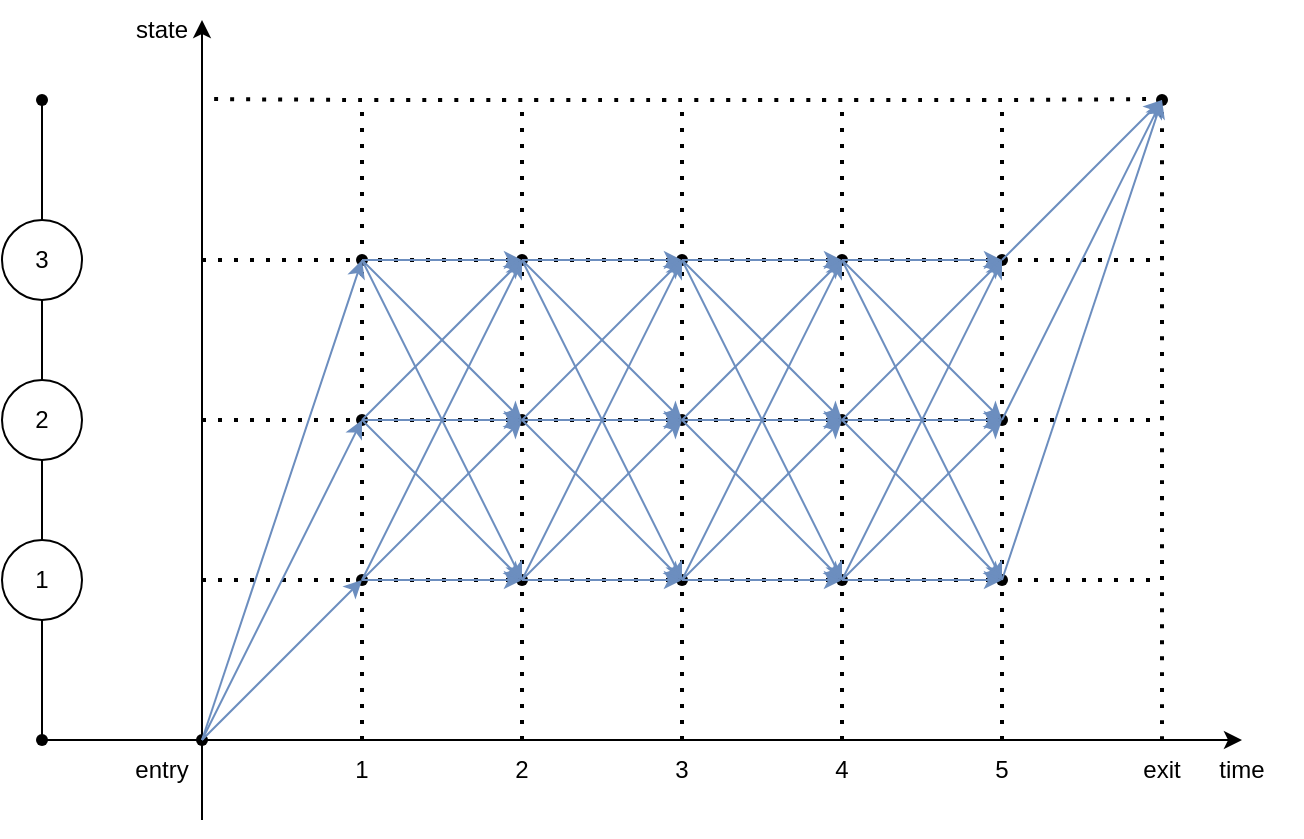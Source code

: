 <mxfile version="15.9.1" type="device"><diagram id="t1TpTmXqWUrMh3Ue1SXe" name="Page-1"><mxGraphModel dx="948" dy="503" grid="1" gridSize="10" guides="1" tooltips="1" connect="1" arrows="1" fold="1" page="1" pageScale="1" pageWidth="850" pageHeight="1100" math="0" shadow="0"><root><mxCell id="0"/><mxCell id="1" parent="0"/><mxCell id="KBa6YZFJBg2wqTdwmbk7-1" value="" style="endArrow=classic;html=1;rounded=0;startArrow=none;" edge="1" parent="1" source="KBa6YZFJBg2wqTdwmbk7-59"><mxGeometry width="50" height="50" relative="1" as="geometry"><mxPoint x="120" y="400" as="sourcePoint"/><mxPoint x="720" y="400" as="targetPoint"/></mxGeometry></mxCell><mxCell id="KBa6YZFJBg2wqTdwmbk7-2" value="" style="endArrow=classic;html=1;rounded=0;" edge="1" parent="1"><mxGeometry width="50" height="50" relative="1" as="geometry"><mxPoint x="200" y="440" as="sourcePoint"/><mxPoint x="200" y="40" as="targetPoint"/></mxGeometry></mxCell><mxCell id="KBa6YZFJBg2wqTdwmbk7-3" value="" style="endArrow=none;dashed=1;html=1;dashPattern=1 3;strokeWidth=2;rounded=0;startArrow=none;" edge="1" parent="1" source="KBa6YZFJBg2wqTdwmbk7-49"><mxGeometry width="50" height="50" relative="1" as="geometry"><mxPoint x="280" y="400" as="sourcePoint"/><mxPoint x="280" y="80" as="targetPoint"/></mxGeometry></mxCell><mxCell id="KBa6YZFJBg2wqTdwmbk7-4" value="" style="endArrow=none;dashed=1;html=1;dashPattern=1 3;strokeWidth=2;rounded=0;startArrow=none;" edge="1" parent="1"><mxGeometry width="50" height="50" relative="1" as="geometry"><mxPoint x="520" y="80" as="sourcePoint"/><mxPoint x="520" y="80" as="targetPoint"/></mxGeometry></mxCell><mxCell id="KBa6YZFJBg2wqTdwmbk7-5" value="" style="endArrow=none;dashed=1;html=1;dashPattern=1 3;strokeWidth=2;rounded=0;startArrow=none;" edge="1" parent="1" source="KBa6YZFJBg2wqTdwmbk7-92"><mxGeometry width="50" height="50" relative="1" as="geometry"><mxPoint x="680" y="400" as="sourcePoint"/><mxPoint x="680" y="80" as="targetPoint"/></mxGeometry></mxCell><mxCell id="KBa6YZFJBg2wqTdwmbk7-6" value="" style="endArrow=none;dashed=1;html=1;dashPattern=1 3;strokeWidth=2;rounded=0;startArrow=none;" edge="1" parent="1" source="KBa6YZFJBg2wqTdwmbk7-74"><mxGeometry width="50" height="50" relative="1" as="geometry"><mxPoint x="360" y="400" as="sourcePoint"/><mxPoint x="360" y="80" as="targetPoint"/></mxGeometry></mxCell><mxCell id="KBa6YZFJBg2wqTdwmbk7-7" value="" style="endArrow=none;dashed=1;html=1;dashPattern=1 3;strokeWidth=2;rounded=0;" edge="1" parent="1"><mxGeometry width="50" height="50" relative="1" as="geometry"><mxPoint x="440" y="400" as="sourcePoint"/><mxPoint x="440" y="80" as="targetPoint"/></mxGeometry></mxCell><mxCell id="KBa6YZFJBg2wqTdwmbk7-8" value="" style="endArrow=none;dashed=1;html=1;dashPattern=1 3;strokeWidth=2;rounded=0;" edge="1" parent="1"><mxGeometry width="50" height="50" relative="1" as="geometry"><mxPoint x="600" y="400" as="sourcePoint"/><mxPoint x="600" y="80" as="targetPoint"/></mxGeometry></mxCell><mxCell id="KBa6YZFJBg2wqTdwmbk7-9" value="" style="endArrow=none;dashed=1;html=1;dashPattern=1 3;strokeWidth=2;rounded=0;startArrow=none;" edge="1" parent="1" source="KBa6YZFJBg2wqTdwmbk7-56"><mxGeometry width="50" height="50" relative="1" as="geometry"><mxPoint x="200" y="320" as="sourcePoint"/><mxPoint x="680" y="320" as="targetPoint"/></mxGeometry></mxCell><mxCell id="KBa6YZFJBg2wqTdwmbk7-12" value="" style="endArrow=none;dashed=1;html=1;dashPattern=1 3;strokeWidth=2;rounded=0;startArrow=none;" edge="1" parent="1" source="KBa6YZFJBg2wqTdwmbk7-68"><mxGeometry width="50" height="50" relative="1" as="geometry"><mxPoint x="200" y="240" as="sourcePoint"/><mxPoint x="680" y="240" as="targetPoint"/></mxGeometry></mxCell><mxCell id="KBa6YZFJBg2wqTdwmbk7-13" value="" style="endArrow=none;dashed=1;html=1;dashPattern=1 3;strokeWidth=2;rounded=0;startArrow=none;" edge="1" parent="1" source="KBa6YZFJBg2wqTdwmbk7-78"><mxGeometry width="50" height="50" relative="1" as="geometry"><mxPoint x="200" y="160" as="sourcePoint"/><mxPoint x="680" y="160" as="targetPoint"/></mxGeometry></mxCell><mxCell id="KBa6YZFJBg2wqTdwmbk7-14" value="time" style="text;html=1;strokeColor=none;fillColor=none;align=center;verticalAlign=middle;whiteSpace=wrap;rounded=0;" vertex="1" parent="1"><mxGeometry x="690" y="400" width="60" height="30" as="geometry"/></mxCell><mxCell id="KBa6YZFJBg2wqTdwmbk7-15" value="state" style="text;html=1;strokeColor=none;fillColor=none;align=center;verticalAlign=middle;whiteSpace=wrap;rounded=0;" vertex="1" parent="1"><mxGeometry x="150" y="30" width="60" height="30" as="geometry"/></mxCell><mxCell id="KBa6YZFJBg2wqTdwmbk7-16" value="1" style="text;html=1;strokeColor=none;fillColor=none;align=center;verticalAlign=middle;whiteSpace=wrap;rounded=0;" vertex="1" parent="1"><mxGeometry x="250" y="400" width="60" height="30" as="geometry"/></mxCell><mxCell id="KBa6YZFJBg2wqTdwmbk7-17" value="2" style="text;html=1;strokeColor=none;fillColor=none;align=center;verticalAlign=middle;whiteSpace=wrap;rounded=0;" vertex="1" parent="1"><mxGeometry x="330" y="400" width="60" height="30" as="geometry"/></mxCell><mxCell id="KBa6YZFJBg2wqTdwmbk7-18" value="3" style="text;html=1;strokeColor=none;fillColor=none;align=center;verticalAlign=middle;whiteSpace=wrap;rounded=0;" vertex="1" parent="1"><mxGeometry x="410" y="400" width="60" height="30" as="geometry"/></mxCell><mxCell id="KBa6YZFJBg2wqTdwmbk7-19" value="4" style="text;html=1;strokeColor=none;fillColor=none;align=center;verticalAlign=middle;whiteSpace=wrap;rounded=0;" vertex="1" parent="1"><mxGeometry x="490" y="400" width="60" height="30" as="geometry"/></mxCell><mxCell id="KBa6YZFJBg2wqTdwmbk7-20" value="5" style="text;html=1;strokeColor=none;fillColor=none;align=center;verticalAlign=middle;whiteSpace=wrap;rounded=0;" vertex="1" parent="1"><mxGeometry x="570" y="400" width="60" height="30" as="geometry"/></mxCell><mxCell id="KBa6YZFJBg2wqTdwmbk7-21" value="exit" style="text;html=1;strokeColor=none;fillColor=none;align=center;verticalAlign=middle;whiteSpace=wrap;rounded=0;" vertex="1" parent="1"><mxGeometry x="650" y="400" width="60" height="30" as="geometry"/></mxCell><mxCell id="KBa6YZFJBg2wqTdwmbk7-22" value="entry" style="text;html=1;strokeColor=none;fillColor=none;align=center;verticalAlign=middle;whiteSpace=wrap;rounded=0;" vertex="1" parent="1"><mxGeometry x="150" y="400" width="60" height="30" as="geometry"/></mxCell><mxCell id="KBa6YZFJBg2wqTdwmbk7-23" value="1" style="ellipse;whiteSpace=wrap;html=1;aspect=fixed;" vertex="1" parent="1"><mxGeometry x="100" y="300" width="40" height="40" as="geometry"/></mxCell><mxCell id="KBa6YZFJBg2wqTdwmbk7-26" value="2" style="ellipse;whiteSpace=wrap;html=1;aspect=fixed;" vertex="1" parent="1"><mxGeometry x="100" y="220" width="40" height="40" as="geometry"/></mxCell><mxCell id="KBa6YZFJBg2wqTdwmbk7-27" value="3" style="ellipse;whiteSpace=wrap;html=1;aspect=fixed;" vertex="1" parent="1"><mxGeometry x="100" y="140" width="40" height="40" as="geometry"/></mxCell><mxCell id="KBa6YZFJBg2wqTdwmbk7-29" value="" style="endArrow=none;html=1;rounded=0;" edge="1" parent="1"><mxGeometry width="50" height="50" relative="1" as="geometry"><mxPoint x="160" y="400" as="sourcePoint"/><mxPoint x="120" y="400" as="targetPoint"/></mxGeometry></mxCell><mxCell id="KBa6YZFJBg2wqTdwmbk7-30" value="" style="shape=waypoint;sketch=0;fillStyle=solid;size=6;pointerEvents=1;points=[];fillColor=none;resizable=0;rotatable=0;perimeter=centerPerimeter;snapToPoint=1;" vertex="1" parent="1"><mxGeometry x="100" y="60" width="40" height="40" as="geometry"/></mxCell><mxCell id="KBa6YZFJBg2wqTdwmbk7-43" value="" style="shape=waypoint;sketch=0;fillStyle=solid;size=6;pointerEvents=1;points=[];fillColor=none;resizable=0;rotatable=0;perimeter=centerPerimeter;snapToPoint=1;" vertex="1" parent="1"><mxGeometry x="100" y="380" width="40" height="40" as="geometry"/></mxCell><mxCell id="KBa6YZFJBg2wqTdwmbk7-44" value="" style="endArrow=none;html=1;curved=1;entryX=0.525;entryY=0.6;entryDx=0;entryDy=0;entryPerimeter=0;exitX=0.5;exitY=0;exitDx=0;exitDy=0;" edge="1" parent="1" source="KBa6YZFJBg2wqTdwmbk7-27" target="KBa6YZFJBg2wqTdwmbk7-30"><mxGeometry width="50" height="50" relative="1" as="geometry"><mxPoint x="400" y="310" as="sourcePoint"/><mxPoint x="450" y="260" as="targetPoint"/></mxGeometry></mxCell><mxCell id="KBa6YZFJBg2wqTdwmbk7-45" value="" style="endArrow=none;html=1;curved=1;entryX=0.5;entryY=1;entryDx=0;entryDy=0;exitX=0.5;exitY=0;exitDx=0;exitDy=0;" edge="1" parent="1" source="KBa6YZFJBg2wqTdwmbk7-26" target="KBa6YZFJBg2wqTdwmbk7-27"><mxGeometry width="50" height="50" relative="1" as="geometry"><mxPoint x="400" y="310" as="sourcePoint"/><mxPoint x="450" y="260" as="targetPoint"/></mxGeometry></mxCell><mxCell id="KBa6YZFJBg2wqTdwmbk7-46" value="" style="endArrow=none;html=1;curved=1;entryX=0.5;entryY=1;entryDx=0;entryDy=0;exitX=0.5;exitY=0;exitDx=0;exitDy=0;" edge="1" parent="1" source="KBa6YZFJBg2wqTdwmbk7-23" target="KBa6YZFJBg2wqTdwmbk7-26"><mxGeometry width="50" height="50" relative="1" as="geometry"><mxPoint x="400" y="310" as="sourcePoint"/><mxPoint x="450" y="260" as="targetPoint"/></mxGeometry></mxCell><mxCell id="KBa6YZFJBg2wqTdwmbk7-47" value="" style="endArrow=none;html=1;curved=1;entryX=0.5;entryY=1;entryDx=0;entryDy=0;exitX=0.575;exitY=0.575;exitDx=0;exitDy=0;exitPerimeter=0;" edge="1" parent="1" source="KBa6YZFJBg2wqTdwmbk7-43" target="KBa6YZFJBg2wqTdwmbk7-23"><mxGeometry width="50" height="50" relative="1" as="geometry"><mxPoint x="400" y="310" as="sourcePoint"/><mxPoint x="450" y="260" as="targetPoint"/></mxGeometry></mxCell><mxCell id="KBa6YZFJBg2wqTdwmbk7-48" value="" style="endArrow=none;dashed=1;html=1;dashPattern=1 3;strokeWidth=2;curved=1;startArrow=none;" edge="1" parent="1"><mxGeometry width="50" height="50" relative="1" as="geometry"><mxPoint x="280" y="80" as="sourcePoint"/><mxPoint x="200" y="79.5" as="targetPoint"/></mxGeometry></mxCell><mxCell id="KBa6YZFJBg2wqTdwmbk7-49" value="" style="shape=waypoint;sketch=0;fillStyle=solid;size=6;pointerEvents=1;points=[];fillColor=none;resizable=0;rotatable=0;perimeter=centerPerimeter;snapToPoint=1;" vertex="1" parent="1"><mxGeometry x="260" y="300" width="40" height="40" as="geometry"/></mxCell><mxCell id="KBa6YZFJBg2wqTdwmbk7-50" value="" style="endArrow=none;dashed=1;html=1;dashPattern=1 3;strokeWidth=2;rounded=0;" edge="1" parent="1" target="KBa6YZFJBg2wqTdwmbk7-49"><mxGeometry width="50" height="50" relative="1" as="geometry"><mxPoint x="280" y="400.0" as="sourcePoint"/><mxPoint x="280" y="80" as="targetPoint"/></mxGeometry></mxCell><mxCell id="KBa6YZFJBg2wqTdwmbk7-51" value="" style="shape=waypoint;sketch=0;fillStyle=solid;size=6;pointerEvents=1;points=[];fillColor=none;resizable=0;rotatable=0;perimeter=centerPerimeter;snapToPoint=1;" vertex="1" parent="1"><mxGeometry x="340" y="300" width="40" height="40" as="geometry"/></mxCell><mxCell id="KBa6YZFJBg2wqTdwmbk7-52" value="" style="endArrow=none;dashed=1;html=1;dashPattern=1 3;strokeWidth=2;rounded=0;" edge="1" parent="1" target="KBa6YZFJBg2wqTdwmbk7-51"><mxGeometry width="50" height="50" relative="1" as="geometry"><mxPoint x="200.0" y="320" as="sourcePoint"/><mxPoint x="680" y="320" as="targetPoint"/></mxGeometry></mxCell><mxCell id="KBa6YZFJBg2wqTdwmbk7-53" value="" style="shape=waypoint;sketch=0;fillStyle=solid;size=6;pointerEvents=1;points=[];fillColor=none;resizable=0;rotatable=0;perimeter=centerPerimeter;snapToPoint=1;" vertex="1" parent="1"><mxGeometry x="420" y="300" width="40" height="40" as="geometry"/></mxCell><mxCell id="KBa6YZFJBg2wqTdwmbk7-54" value="" style="shape=waypoint;sketch=0;fillStyle=solid;size=6;pointerEvents=1;points=[];fillColor=none;resizable=0;rotatable=0;perimeter=centerPerimeter;snapToPoint=1;" vertex="1" parent="1"><mxGeometry x="500" y="300" width="40" height="40" as="geometry"/></mxCell><mxCell id="KBa6YZFJBg2wqTdwmbk7-55" value="" style="endArrow=none;dashed=1;html=1;dashPattern=1 3;strokeWidth=2;rounded=0;startArrow=none;" edge="1" parent="1" source="KBa6YZFJBg2wqTdwmbk7-51" target="KBa6YZFJBg2wqTdwmbk7-54"><mxGeometry width="50" height="50" relative="1" as="geometry"><mxPoint x="360.0" y="320" as="sourcePoint"/><mxPoint x="680" y="320" as="targetPoint"/></mxGeometry></mxCell><mxCell id="KBa6YZFJBg2wqTdwmbk7-56" value="" style="shape=waypoint;sketch=0;fillStyle=solid;size=6;pointerEvents=1;points=[];fillColor=none;resizable=0;rotatable=0;perimeter=centerPerimeter;snapToPoint=1;" vertex="1" parent="1"><mxGeometry x="580" y="300" width="40" height="40" as="geometry"/></mxCell><mxCell id="KBa6YZFJBg2wqTdwmbk7-57" value="" style="endArrow=none;dashed=1;html=1;dashPattern=1 3;strokeWidth=2;rounded=0;startArrow=none;" edge="1" parent="1" source="KBa6YZFJBg2wqTdwmbk7-54" target="KBa6YZFJBg2wqTdwmbk7-56"><mxGeometry width="50" height="50" relative="1" as="geometry"><mxPoint x="520" y="320" as="sourcePoint"/><mxPoint x="680" y="320" as="targetPoint"/></mxGeometry></mxCell><mxCell id="KBa6YZFJBg2wqTdwmbk7-59" value="" style="shape=waypoint;sketch=0;fillStyle=solid;size=6;pointerEvents=1;points=[];fillColor=none;resizable=0;rotatable=0;perimeter=centerPerimeter;snapToPoint=1;" vertex="1" parent="1"><mxGeometry x="180" y="380" width="40" height="40" as="geometry"/></mxCell><mxCell id="KBa6YZFJBg2wqTdwmbk7-60" value="" style="endArrow=none;html=1;rounded=0;startArrow=none;" edge="1" parent="1" target="KBa6YZFJBg2wqTdwmbk7-59"><mxGeometry width="50" height="50" relative="1" as="geometry"><mxPoint x="120" y="400" as="sourcePoint"/><mxPoint x="720" y="400" as="targetPoint"/></mxGeometry></mxCell><mxCell id="KBa6YZFJBg2wqTdwmbk7-61" value="" style="shape=waypoint;sketch=0;fillStyle=solid;size=6;pointerEvents=1;points=[];fillColor=none;resizable=0;rotatable=0;perimeter=centerPerimeter;snapToPoint=1;" vertex="1" parent="1"><mxGeometry x="260" y="220" width="40" height="40" as="geometry"/></mxCell><mxCell id="KBa6YZFJBg2wqTdwmbk7-62" value="" style="shape=waypoint;sketch=0;fillStyle=solid;size=6;pointerEvents=1;points=[];fillColor=none;resizable=0;rotatable=0;perimeter=centerPerimeter;snapToPoint=1;" vertex="1" parent="1"><mxGeometry x="340" y="220" width="40" height="40" as="geometry"/></mxCell><mxCell id="KBa6YZFJBg2wqTdwmbk7-63" value="" style="endArrow=none;dashed=1;html=1;dashPattern=1 3;strokeWidth=2;rounded=0;" edge="1" parent="1" target="KBa6YZFJBg2wqTdwmbk7-62"><mxGeometry width="50" height="50" relative="1" as="geometry"><mxPoint x="200.0" y="240" as="sourcePoint"/><mxPoint x="680" y="240" as="targetPoint"/></mxGeometry></mxCell><mxCell id="KBa6YZFJBg2wqTdwmbk7-64" value="" style="shape=waypoint;sketch=0;fillStyle=solid;size=6;pointerEvents=1;points=[];fillColor=none;resizable=0;rotatable=0;perimeter=centerPerimeter;snapToPoint=1;" vertex="1" parent="1"><mxGeometry x="420" y="220" width="40" height="40" as="geometry"/></mxCell><mxCell id="KBa6YZFJBg2wqTdwmbk7-65" value="" style="endArrow=none;dashed=1;html=1;dashPattern=1 3;strokeWidth=2;rounded=0;startArrow=none;" edge="1" parent="1" source="KBa6YZFJBg2wqTdwmbk7-62" target="KBa6YZFJBg2wqTdwmbk7-64"><mxGeometry width="50" height="50" relative="1" as="geometry"><mxPoint x="360.0" y="240" as="sourcePoint"/><mxPoint x="680" y="240" as="targetPoint"/></mxGeometry></mxCell><mxCell id="KBa6YZFJBg2wqTdwmbk7-66" value="" style="shape=waypoint;sketch=0;fillStyle=solid;size=6;pointerEvents=1;points=[];fillColor=none;resizable=0;rotatable=0;perimeter=centerPerimeter;snapToPoint=1;" vertex="1" parent="1"><mxGeometry x="500" y="220" width="40" height="40" as="geometry"/></mxCell><mxCell id="KBa6YZFJBg2wqTdwmbk7-67" value="" style="endArrow=none;dashed=1;html=1;dashPattern=1 3;strokeWidth=2;rounded=0;startArrow=none;" edge="1" parent="1" source="KBa6YZFJBg2wqTdwmbk7-64" target="KBa6YZFJBg2wqTdwmbk7-66"><mxGeometry width="50" height="50" relative="1" as="geometry"><mxPoint x="440" y="240" as="sourcePoint"/><mxPoint x="680" y="240" as="targetPoint"/></mxGeometry></mxCell><mxCell id="KBa6YZFJBg2wqTdwmbk7-68" value="" style="shape=waypoint;sketch=0;fillStyle=solid;size=6;pointerEvents=1;points=[];fillColor=none;resizable=0;rotatable=0;perimeter=centerPerimeter;snapToPoint=1;" vertex="1" parent="1"><mxGeometry x="580" y="220" width="40" height="40" as="geometry"/></mxCell><mxCell id="KBa6YZFJBg2wqTdwmbk7-69" value="" style="endArrow=none;dashed=1;html=1;dashPattern=1 3;strokeWidth=2;rounded=0;startArrow=none;" edge="1" parent="1" source="KBa6YZFJBg2wqTdwmbk7-66" target="KBa6YZFJBg2wqTdwmbk7-68"><mxGeometry width="50" height="50" relative="1" as="geometry"><mxPoint x="520" y="240" as="sourcePoint"/><mxPoint x="680" y="240" as="targetPoint"/></mxGeometry></mxCell><mxCell id="KBa6YZFJBg2wqTdwmbk7-72" value="" style="shape=waypoint;sketch=0;fillStyle=solid;size=6;pointerEvents=1;points=[];fillColor=none;resizable=0;rotatable=0;perimeter=centerPerimeter;snapToPoint=1;" vertex="1" parent="1"><mxGeometry x="260" y="140" width="40" height="40" as="geometry"/></mxCell><mxCell id="KBa6YZFJBg2wqTdwmbk7-73" value="" style="endArrow=none;dashed=1;html=1;dashPattern=1 3;strokeWidth=2;rounded=0;" edge="1" parent="1" target="KBa6YZFJBg2wqTdwmbk7-72"><mxGeometry width="50" height="50" relative="1" as="geometry"><mxPoint x="200.0" y="160.0" as="sourcePoint"/><mxPoint x="680" y="160.0" as="targetPoint"/></mxGeometry></mxCell><mxCell id="KBa6YZFJBg2wqTdwmbk7-74" value="" style="shape=waypoint;sketch=0;fillStyle=solid;size=6;pointerEvents=1;points=[];fillColor=none;resizable=0;rotatable=0;perimeter=centerPerimeter;snapToPoint=1;" vertex="1" parent="1"><mxGeometry x="340" y="140" width="40" height="40" as="geometry"/></mxCell><mxCell id="KBa6YZFJBg2wqTdwmbk7-75" value="" style="endArrow=none;dashed=1;html=1;dashPattern=1 3;strokeWidth=2;rounded=0;" edge="1" parent="1" target="KBa6YZFJBg2wqTdwmbk7-74"><mxGeometry width="50" height="50" relative="1" as="geometry"><mxPoint x="360.0" y="400" as="sourcePoint"/><mxPoint x="360.0" y="80" as="targetPoint"/></mxGeometry></mxCell><mxCell id="KBa6YZFJBg2wqTdwmbk7-76" value="" style="shape=waypoint;sketch=0;fillStyle=solid;size=6;pointerEvents=1;points=[];fillColor=none;resizable=0;rotatable=0;perimeter=centerPerimeter;snapToPoint=1;" vertex="1" parent="1"><mxGeometry x="420" y="140" width="40" height="40" as="geometry"/></mxCell><mxCell id="KBa6YZFJBg2wqTdwmbk7-77" value="" style="endArrow=none;dashed=1;html=1;dashPattern=1 3;strokeWidth=2;rounded=0;startArrow=none;" edge="1" parent="1" source="KBa6YZFJBg2wqTdwmbk7-72" target="KBa6YZFJBg2wqTdwmbk7-76"><mxGeometry width="50" height="50" relative="1" as="geometry"><mxPoint x="280.0" y="160.0" as="sourcePoint"/><mxPoint x="680" y="160.0" as="targetPoint"/></mxGeometry></mxCell><mxCell id="KBa6YZFJBg2wqTdwmbk7-78" value="" style="shape=waypoint;sketch=0;fillStyle=solid;size=6;pointerEvents=1;points=[];fillColor=none;resizable=0;rotatable=0;perimeter=centerPerimeter;snapToPoint=1;" vertex="1" parent="1"><mxGeometry x="500" y="140" width="40" height="40" as="geometry"/></mxCell><mxCell id="KBa6YZFJBg2wqTdwmbk7-79" value="" style="endArrow=none;dashed=1;html=1;dashPattern=1 3;strokeWidth=2;rounded=0;startArrow=none;" edge="1" parent="1" source="KBa6YZFJBg2wqTdwmbk7-76" target="KBa6YZFJBg2wqTdwmbk7-78"><mxGeometry width="50" height="50" relative="1" as="geometry"><mxPoint x="440" y="160.0" as="sourcePoint"/><mxPoint x="680" y="160.0" as="targetPoint"/></mxGeometry></mxCell><mxCell id="KBa6YZFJBg2wqTdwmbk7-80" value="" style="shape=waypoint;sketch=0;fillStyle=solid;size=6;pointerEvents=1;points=[];fillColor=none;resizable=0;rotatable=0;perimeter=centerPerimeter;snapToPoint=1;" vertex="1" parent="1"><mxGeometry x="580" y="140" width="40" height="40" as="geometry"/></mxCell><mxCell id="KBa6YZFJBg2wqTdwmbk7-84" value="" style="endArrow=none;dashed=1;html=1;dashPattern=1 3;strokeWidth=2;curved=1;startArrow=none;" edge="1" parent="1"><mxGeometry width="50" height="50" relative="1" as="geometry"><mxPoint x="440" y="80" as="sourcePoint"/><mxPoint x="280" y="80" as="targetPoint"/></mxGeometry></mxCell><mxCell id="KBa6YZFJBg2wqTdwmbk7-87" value="" style="endArrow=none;dashed=1;html=1;dashPattern=1 3;strokeWidth=2;curved=1;startArrow=none;" edge="1" parent="1"><mxGeometry width="50" height="50" relative="1" as="geometry"><mxPoint x="600" y="80" as="sourcePoint"/><mxPoint x="440" y="80" as="targetPoint"/></mxGeometry></mxCell><mxCell id="KBa6YZFJBg2wqTdwmbk7-89" value="" style="endArrow=none;dashed=1;html=1;dashPattern=1 3;strokeWidth=2;rounded=0;" edge="1" parent="1"><mxGeometry width="50" height="50" relative="1" as="geometry"><mxPoint x="520" y="400" as="sourcePoint"/><mxPoint x="520" y="80" as="targetPoint"/></mxGeometry></mxCell><mxCell id="KBa6YZFJBg2wqTdwmbk7-91" value="" style="endArrow=none;dashed=1;html=1;dashPattern=1 3;strokeWidth=2;curved=1;" edge="1" parent="1"><mxGeometry width="50" height="50" relative="1" as="geometry"><mxPoint x="680" y="79.5" as="sourcePoint"/><mxPoint x="600" y="80" as="targetPoint"/></mxGeometry></mxCell><mxCell id="KBa6YZFJBg2wqTdwmbk7-92" value="" style="shape=waypoint;sketch=0;fillStyle=solid;size=6;pointerEvents=1;points=[];fillColor=none;resizable=0;rotatable=0;perimeter=centerPerimeter;snapToPoint=1;" vertex="1" parent="1"><mxGeometry x="660" y="60" width="40" height="40" as="geometry"/></mxCell><mxCell id="KBa6YZFJBg2wqTdwmbk7-94" value="" style="endArrow=classic;html=1;curved=1;exitX=0.446;exitY=0.625;exitDx=0;exitDy=0;exitPerimeter=0;entryX=0.375;entryY=0.47;entryDx=0;entryDy=0;entryPerimeter=0;fillColor=#dae8fc;strokeColor=#6c8ebf;" edge="1" parent="1" source="KBa6YZFJBg2wqTdwmbk7-59" target="KBa6YZFJBg2wqTdwmbk7-49"><mxGeometry width="50" height="50" relative="1" as="geometry"><mxPoint x="370" y="240" as="sourcePoint"/><mxPoint x="420" y="190" as="targetPoint"/></mxGeometry></mxCell><mxCell id="KBa6YZFJBg2wqTdwmbk7-95" value="" style="endArrow=classic;html=1;curved=1;exitX=0.46;exitY=0.598;exitDx=0;exitDy=0;exitPerimeter=0;entryX=0.555;entryY=0.598;entryDx=0;entryDy=0;entryPerimeter=0;fillColor=#dae8fc;strokeColor=#6c8ebf;" edge="1" parent="1" source="KBa6YZFJBg2wqTdwmbk7-59" target="KBa6YZFJBg2wqTdwmbk7-61"><mxGeometry width="50" height="50" relative="1" as="geometry"><mxPoint x="500" y="290" as="sourcePoint"/><mxPoint x="550" y="240" as="targetPoint"/></mxGeometry></mxCell><mxCell id="KBa6YZFJBg2wqTdwmbk7-96" value="" style="endArrow=classic;html=1;curved=1;entryX=0.531;entryY=0.431;entryDx=0;entryDy=0;entryPerimeter=0;fillColor=#dae8fc;strokeColor=#6c8ebf;" edge="1" parent="1" target="KBa6YZFJBg2wqTdwmbk7-72"><mxGeometry width="50" height="50" relative="1" as="geometry"><mxPoint x="200" y="400" as="sourcePoint"/><mxPoint x="550" y="240" as="targetPoint"/></mxGeometry></mxCell><mxCell id="KBa6YZFJBg2wqTdwmbk7-97" value="" style="endArrow=classic;html=1;strokeColor=#6c8ebf;fillColor=#dae8fc;curved=1;exitX=0.531;exitY=0.574;exitDx=0;exitDy=0;exitPerimeter=0;entryX=0.531;entryY=0.383;entryDx=0;entryDy=0;entryPerimeter=0;" edge="1" parent="1" source="KBa6YZFJBg2wqTdwmbk7-80" target="KBa6YZFJBg2wqTdwmbk7-92"><mxGeometry width="50" height="50" relative="1" as="geometry"><mxPoint x="500" y="290" as="sourcePoint"/><mxPoint x="550" y="240" as="targetPoint"/></mxGeometry></mxCell><mxCell id="KBa6YZFJBg2wqTdwmbk7-98" value="" style="endArrow=classic;html=1;strokeColor=#6c8ebf;fillColor=#dae8fc;curved=1;entryX=0.483;entryY=0.442;entryDx=0;entryDy=0;entryPerimeter=0;exitX=0.517;exitY=0.642;exitDx=0;exitDy=0;exitPerimeter=0;" edge="1" parent="1" source="KBa6YZFJBg2wqTdwmbk7-68" target="KBa6YZFJBg2wqTdwmbk7-92"><mxGeometry width="50" height="50" relative="1" as="geometry"><mxPoint x="450" y="260" as="sourcePoint"/><mxPoint x="500" y="210" as="targetPoint"/></mxGeometry></mxCell><mxCell id="KBa6YZFJBg2wqTdwmbk7-99" value="" style="endArrow=none;dashed=1;html=1;dashPattern=1 3;strokeWidth=2;fillColor=#dae8fc;curved=1;exitX=0.5;exitY=0;exitDx=0;exitDy=0;" edge="1" parent="1" source="KBa6YZFJBg2wqTdwmbk7-21" target="KBa6YZFJBg2wqTdwmbk7-92"><mxGeometry width="50" height="50" relative="1" as="geometry"><mxPoint x="450" y="260" as="sourcePoint"/><mxPoint x="500" y="210" as="targetPoint"/></mxGeometry></mxCell><mxCell id="KBa6YZFJBg2wqTdwmbk7-100" value="" style="endArrow=classic;html=1;strokeColor=#6c8ebf;fillColor=#dae8fc;curved=1;entryX=0.017;entryY=0.692;entryDx=0;entryDy=0;entryPerimeter=0;exitX=0.567;exitY=0.475;exitDx=0;exitDy=0;exitPerimeter=0;" edge="1" parent="1" source="KBa6YZFJBg2wqTdwmbk7-56" target="KBa6YZFJBg2wqTdwmbk7-92"><mxGeometry width="50" height="50" relative="1" as="geometry"><mxPoint x="450" y="260" as="sourcePoint"/><mxPoint x="500" y="210" as="targetPoint"/></mxGeometry></mxCell><mxCell id="KBa6YZFJBg2wqTdwmbk7-101" value="" style="endArrow=classic;html=1;strokeColor=#6c8ebf;fillColor=#dae8fc;curved=1;" edge="1" parent="1" source="KBa6YZFJBg2wqTdwmbk7-49" target="KBa6YZFJBg2wqTdwmbk7-51"><mxGeometry width="50" height="50" relative="1" as="geometry"><mxPoint x="450" y="260" as="sourcePoint"/><mxPoint x="500" y="210" as="targetPoint"/></mxGeometry></mxCell><mxCell id="KBa6YZFJBg2wqTdwmbk7-102" value="" style="endArrow=classic;html=1;strokeColor=#6c8ebf;fillColor=#dae8fc;curved=1;exitX=0.55;exitY=0.442;exitDx=0;exitDy=0;exitPerimeter=0;" edge="1" parent="1" source="KBa6YZFJBg2wqTdwmbk7-49" target="KBa6YZFJBg2wqTdwmbk7-62"><mxGeometry width="50" height="50" relative="1" as="geometry"><mxPoint x="450" y="260" as="sourcePoint"/><mxPoint x="500" y="210" as="targetPoint"/></mxGeometry></mxCell><mxCell id="KBa6YZFJBg2wqTdwmbk7-103" value="" style="endArrow=classic;html=1;strokeColor=#6c8ebf;fillColor=#dae8fc;curved=1;" edge="1" parent="1" source="KBa6YZFJBg2wqTdwmbk7-49" target="KBa6YZFJBg2wqTdwmbk7-74"><mxGeometry width="50" height="50" relative="1" as="geometry"><mxPoint x="450" y="260" as="sourcePoint"/><mxPoint x="500" y="210" as="targetPoint"/></mxGeometry></mxCell><mxCell id="KBa6YZFJBg2wqTdwmbk7-104" value="" style="endArrow=classic;html=1;strokeColor=#6c8ebf;fillColor=#dae8fc;curved=1;" edge="1" parent="1" source="KBa6YZFJBg2wqTdwmbk7-61" target="KBa6YZFJBg2wqTdwmbk7-62"><mxGeometry width="50" height="50" relative="1" as="geometry"><mxPoint x="450" y="260" as="sourcePoint"/><mxPoint x="500" y="210" as="targetPoint"/></mxGeometry></mxCell><mxCell id="KBa6YZFJBg2wqTdwmbk7-105" value="" style="endArrow=classic;html=1;strokeColor=#6c8ebf;fillColor=#dae8fc;curved=1;" edge="1" parent="1" source="KBa6YZFJBg2wqTdwmbk7-61" target="KBa6YZFJBg2wqTdwmbk7-74"><mxGeometry width="50" height="50" relative="1" as="geometry"><mxPoint x="450" y="260" as="sourcePoint"/><mxPoint x="500" y="210" as="targetPoint"/></mxGeometry></mxCell><mxCell id="KBa6YZFJBg2wqTdwmbk7-106" value="" style="endArrow=classic;html=1;strokeColor=#6c8ebf;fillColor=#dae8fc;curved=1;exitX=1;exitY=0.758;exitDx=0;exitDy=0;exitPerimeter=0;" edge="1" parent="1" source="KBa6YZFJBg2wqTdwmbk7-61" target="KBa6YZFJBg2wqTdwmbk7-51"><mxGeometry width="50" height="50" relative="1" as="geometry"><mxPoint x="450" y="260" as="sourcePoint"/><mxPoint x="500" y="210" as="targetPoint"/></mxGeometry></mxCell><mxCell id="KBa6YZFJBg2wqTdwmbk7-107" value="" style="endArrow=classic;html=1;strokeColor=#6c8ebf;fillColor=#dae8fc;curved=1;" edge="1" parent="1" source="KBa6YZFJBg2wqTdwmbk7-72" target="KBa6YZFJBg2wqTdwmbk7-74"><mxGeometry width="50" height="50" relative="1" as="geometry"><mxPoint x="450" y="260" as="sourcePoint"/><mxPoint x="500" y="210" as="targetPoint"/></mxGeometry></mxCell><mxCell id="KBa6YZFJBg2wqTdwmbk7-108" value="" style="endArrow=classic;html=1;strokeColor=#6c8ebf;fillColor=#dae8fc;curved=1;" edge="1" parent="1" source="KBa6YZFJBg2wqTdwmbk7-72" target="KBa6YZFJBg2wqTdwmbk7-62"><mxGeometry width="50" height="50" relative="1" as="geometry"><mxPoint x="450" y="260" as="sourcePoint"/><mxPoint x="500" y="210" as="targetPoint"/></mxGeometry></mxCell><mxCell id="KBa6YZFJBg2wqTdwmbk7-109" value="" style="endArrow=classic;html=1;strokeColor=#6c8ebf;fillColor=#dae8fc;curved=1;" edge="1" parent="1" source="KBa6YZFJBg2wqTdwmbk7-72" target="KBa6YZFJBg2wqTdwmbk7-51"><mxGeometry width="50" height="50" relative="1" as="geometry"><mxPoint x="450" y="260" as="sourcePoint"/><mxPoint x="500" y="210" as="targetPoint"/></mxGeometry></mxCell><mxCell id="KBa6YZFJBg2wqTdwmbk7-110" value="" style="endArrow=classic;html=1;strokeColor=#6c8ebf;fillColor=#dae8fc;curved=1;" edge="1" parent="1" source="KBa6YZFJBg2wqTdwmbk7-74" target="KBa6YZFJBg2wqTdwmbk7-76"><mxGeometry width="50" height="50" relative="1" as="geometry"><mxPoint x="450" y="260" as="sourcePoint"/><mxPoint x="500" y="210" as="targetPoint"/></mxGeometry></mxCell><mxCell id="KBa6YZFJBg2wqTdwmbk7-111" value="" style="endArrow=classic;html=1;strokeColor=#6c8ebf;fillColor=#dae8fc;curved=1;" edge="1" parent="1" source="KBa6YZFJBg2wqTdwmbk7-74" target="KBa6YZFJBg2wqTdwmbk7-64"><mxGeometry width="50" height="50" relative="1" as="geometry"><mxPoint x="450" y="260" as="sourcePoint"/><mxPoint x="500" y="210" as="targetPoint"/></mxGeometry></mxCell><mxCell id="KBa6YZFJBg2wqTdwmbk7-112" value="" style="endArrow=classic;html=1;strokeColor=#6c8ebf;fillColor=#dae8fc;curved=1;exitX=0.767;exitY=0.992;exitDx=0;exitDy=0;exitPerimeter=0;" edge="1" parent="1" source="KBa6YZFJBg2wqTdwmbk7-74" target="KBa6YZFJBg2wqTdwmbk7-53"><mxGeometry width="50" height="50" relative="1" as="geometry"><mxPoint x="450" y="260" as="sourcePoint"/><mxPoint x="500" y="210" as="targetPoint"/></mxGeometry></mxCell><mxCell id="KBa6YZFJBg2wqTdwmbk7-113" value="" style="endArrow=classic;html=1;strokeColor=#6c8ebf;fillColor=#dae8fc;curved=1;" edge="1" parent="1" source="KBa6YZFJBg2wqTdwmbk7-62" target="KBa6YZFJBg2wqTdwmbk7-64"><mxGeometry width="50" height="50" relative="1" as="geometry"><mxPoint x="450" y="260" as="sourcePoint"/><mxPoint x="500" y="210" as="targetPoint"/></mxGeometry></mxCell><mxCell id="KBa6YZFJBg2wqTdwmbk7-114" value="" style="endArrow=classic;html=1;strokeColor=#6c8ebf;fillColor=#dae8fc;curved=1;" edge="1" parent="1" source="KBa6YZFJBg2wqTdwmbk7-62" target="KBa6YZFJBg2wqTdwmbk7-76"><mxGeometry width="50" height="50" relative="1" as="geometry"><mxPoint x="450" y="260" as="sourcePoint"/><mxPoint x="500" y="210" as="targetPoint"/></mxGeometry></mxCell><mxCell id="KBa6YZFJBg2wqTdwmbk7-115" value="" style="endArrow=classic;html=1;strokeColor=#6c8ebf;fillColor=#dae8fc;curved=1;entryX=0;entryY=0.308;entryDx=0;entryDy=0;entryPerimeter=0;" edge="1" parent="1" source="KBa6YZFJBg2wqTdwmbk7-62" target="KBa6YZFJBg2wqTdwmbk7-53"><mxGeometry width="50" height="50" relative="1" as="geometry"><mxPoint x="450" y="260" as="sourcePoint"/><mxPoint x="500" y="210" as="targetPoint"/></mxGeometry></mxCell><mxCell id="KBa6YZFJBg2wqTdwmbk7-116" value="" style="endArrow=classic;html=1;strokeColor=#6c8ebf;fillColor=#dae8fc;curved=1;" edge="1" parent="1" source="KBa6YZFJBg2wqTdwmbk7-51" target="KBa6YZFJBg2wqTdwmbk7-53"><mxGeometry width="50" height="50" relative="1" as="geometry"><mxPoint x="450" y="260" as="sourcePoint"/><mxPoint x="500" y="210" as="targetPoint"/></mxGeometry></mxCell><mxCell id="KBa6YZFJBg2wqTdwmbk7-117" value="" style="endArrow=classic;html=1;strokeColor=#6c8ebf;fillColor=#dae8fc;curved=1;" edge="1" parent="1" source="KBa6YZFJBg2wqTdwmbk7-51" target="KBa6YZFJBg2wqTdwmbk7-64"><mxGeometry width="50" height="50" relative="1" as="geometry"><mxPoint x="450" y="260" as="sourcePoint"/><mxPoint x="500" y="210" as="targetPoint"/></mxGeometry></mxCell><mxCell id="KBa6YZFJBg2wqTdwmbk7-118" value="" style="endArrow=classic;html=1;strokeColor=#6c8ebf;fillColor=#dae8fc;curved=1;" edge="1" parent="1" source="KBa6YZFJBg2wqTdwmbk7-51" target="KBa6YZFJBg2wqTdwmbk7-76"><mxGeometry width="50" height="50" relative="1" as="geometry"><mxPoint x="450" y="260" as="sourcePoint"/><mxPoint x="500" y="210" as="targetPoint"/></mxGeometry></mxCell><mxCell id="KBa6YZFJBg2wqTdwmbk7-119" value="" style="endArrow=classic;html=1;strokeColor=#6c8ebf;fillColor=#dae8fc;curved=1;" edge="1" parent="1" source="KBa6YZFJBg2wqTdwmbk7-53" target="KBa6YZFJBg2wqTdwmbk7-54"><mxGeometry width="50" height="50" relative="1" as="geometry"><mxPoint x="450" y="260" as="sourcePoint"/><mxPoint x="500" y="210" as="targetPoint"/></mxGeometry></mxCell><mxCell id="KBa6YZFJBg2wqTdwmbk7-120" value="" style="endArrow=classic;html=1;strokeColor=#6c8ebf;fillColor=#dae8fc;curved=1;exitX=0.817;exitY=0.008;exitDx=0;exitDy=0;exitPerimeter=0;" edge="1" parent="1" source="KBa6YZFJBg2wqTdwmbk7-53" target="KBa6YZFJBg2wqTdwmbk7-66"><mxGeometry width="50" height="50" relative="1" as="geometry"><mxPoint x="450" y="260" as="sourcePoint"/><mxPoint x="500" y="210" as="targetPoint"/></mxGeometry></mxCell><mxCell id="KBa6YZFJBg2wqTdwmbk7-121" value="" style="endArrow=classic;html=1;strokeColor=#6c8ebf;fillColor=#dae8fc;curved=1;entryX=0.25;entryY=0.992;entryDx=0;entryDy=0;entryPerimeter=0;" edge="1" parent="1" source="KBa6YZFJBg2wqTdwmbk7-53" target="KBa6YZFJBg2wqTdwmbk7-78"><mxGeometry width="50" height="50" relative="1" as="geometry"><mxPoint x="450" y="260" as="sourcePoint"/><mxPoint x="500" y="210" as="targetPoint"/></mxGeometry></mxCell><mxCell id="KBa6YZFJBg2wqTdwmbk7-122" value="" style="endArrow=classic;html=1;strokeColor=#6c8ebf;fillColor=#dae8fc;curved=1;" edge="1" parent="1" source="KBa6YZFJBg2wqTdwmbk7-64" target="KBa6YZFJBg2wqTdwmbk7-66"><mxGeometry width="50" height="50" relative="1" as="geometry"><mxPoint x="450" y="260" as="sourcePoint"/><mxPoint x="500" y="210" as="targetPoint"/></mxGeometry></mxCell><mxCell id="KBa6YZFJBg2wqTdwmbk7-123" value="" style="endArrow=classic;html=1;strokeColor=#6c8ebf;fillColor=#dae8fc;curved=1;" edge="1" parent="1" source="KBa6YZFJBg2wqTdwmbk7-64" target="KBa6YZFJBg2wqTdwmbk7-54"><mxGeometry width="50" height="50" relative="1" as="geometry"><mxPoint x="450" y="260" as="sourcePoint"/><mxPoint x="500" y="210" as="targetPoint"/></mxGeometry></mxCell><mxCell id="KBa6YZFJBg2wqTdwmbk7-124" value="" style="endArrow=classic;html=1;strokeColor=#6c8ebf;fillColor=#dae8fc;curved=1;" edge="1" parent="1" source="KBa6YZFJBg2wqTdwmbk7-64" target="KBa6YZFJBg2wqTdwmbk7-78"><mxGeometry width="50" height="50" relative="1" as="geometry"><mxPoint x="450" y="260" as="sourcePoint"/><mxPoint x="500" y="210" as="targetPoint"/></mxGeometry></mxCell><mxCell id="KBa6YZFJBg2wqTdwmbk7-125" value="" style="endArrow=classic;html=1;strokeColor=#6c8ebf;fillColor=#dae8fc;curved=1;entryX=0.017;entryY=0.775;entryDx=0;entryDy=0;entryPerimeter=0;" edge="1" parent="1" source="KBa6YZFJBg2wqTdwmbk7-76" target="KBa6YZFJBg2wqTdwmbk7-78"><mxGeometry width="50" height="50" relative="1" as="geometry"><mxPoint x="450" y="260" as="sourcePoint"/><mxPoint x="500" y="210" as="targetPoint"/></mxGeometry></mxCell><mxCell id="KBa6YZFJBg2wqTdwmbk7-126" value="" style="endArrow=classic;html=1;strokeColor=#6c8ebf;fillColor=#dae8fc;curved=1;" edge="1" parent="1" source="KBa6YZFJBg2wqTdwmbk7-76" target="KBa6YZFJBg2wqTdwmbk7-66"><mxGeometry width="50" height="50" relative="1" as="geometry"><mxPoint x="450" y="260" as="sourcePoint"/><mxPoint x="500" y="210" as="targetPoint"/></mxGeometry></mxCell><mxCell id="KBa6YZFJBg2wqTdwmbk7-127" value="" style="endArrow=classic;html=1;strokeColor=#6c8ebf;fillColor=#dae8fc;curved=1;exitX=0.683;exitY=1.008;exitDx=0;exitDy=0;exitPerimeter=0;entryX=0.167;entryY=0.042;entryDx=0;entryDy=0;entryPerimeter=0;" edge="1" parent="1" source="KBa6YZFJBg2wqTdwmbk7-76" target="KBa6YZFJBg2wqTdwmbk7-54"><mxGeometry width="50" height="50" relative="1" as="geometry"><mxPoint x="450" y="260" as="sourcePoint"/><mxPoint x="500" y="210" as="targetPoint"/></mxGeometry></mxCell><mxCell id="KBa6YZFJBg2wqTdwmbk7-128" value="" style="endArrow=classic;html=1;strokeColor=#6c8ebf;fillColor=#dae8fc;curved=1;" edge="1" parent="1" source="KBa6YZFJBg2wqTdwmbk7-78" target="KBa6YZFJBg2wqTdwmbk7-80"><mxGeometry width="50" height="50" relative="1" as="geometry"><mxPoint x="450" y="260" as="sourcePoint"/><mxPoint x="500" y="210" as="targetPoint"/></mxGeometry></mxCell><mxCell id="KBa6YZFJBg2wqTdwmbk7-129" value="" style="endArrow=classic;html=1;strokeColor=#6c8ebf;fillColor=#dae8fc;curved=1;" edge="1" parent="1" source="KBa6YZFJBg2wqTdwmbk7-78" target="KBa6YZFJBg2wqTdwmbk7-68"><mxGeometry width="50" height="50" relative="1" as="geometry"><mxPoint x="450" y="260" as="sourcePoint"/><mxPoint x="500" y="210" as="targetPoint"/></mxGeometry></mxCell><mxCell id="KBa6YZFJBg2wqTdwmbk7-130" value="" style="endArrow=classic;html=1;strokeColor=#6c8ebf;fillColor=#dae8fc;curved=1;entryX=0.1;entryY=0.025;entryDx=0;entryDy=0;entryPerimeter=0;" edge="1" parent="1" source="KBa6YZFJBg2wqTdwmbk7-78" target="KBa6YZFJBg2wqTdwmbk7-56"><mxGeometry width="50" height="50" relative="1" as="geometry"><mxPoint x="450" y="260" as="sourcePoint"/><mxPoint x="500" y="210" as="targetPoint"/></mxGeometry></mxCell><mxCell id="KBa6YZFJBg2wqTdwmbk7-131" value="" style="endArrow=classic;html=1;strokeColor=#6c8ebf;fillColor=#dae8fc;curved=1;" edge="1" parent="1" source="KBa6YZFJBg2wqTdwmbk7-66" target="KBa6YZFJBg2wqTdwmbk7-68"><mxGeometry width="50" height="50" relative="1" as="geometry"><mxPoint x="640" y="250" as="sourcePoint"/><mxPoint x="690" y="200" as="targetPoint"/></mxGeometry></mxCell><mxCell id="KBa6YZFJBg2wqTdwmbk7-132" value="" style="endArrow=classic;html=1;strokeColor=#6c8ebf;fillColor=#dae8fc;curved=1;" edge="1" parent="1" source="KBa6YZFJBg2wqTdwmbk7-66" target="KBa6YZFJBg2wqTdwmbk7-80"><mxGeometry width="50" height="50" relative="1" as="geometry"><mxPoint x="640" y="250" as="sourcePoint"/><mxPoint x="690" y="200" as="targetPoint"/></mxGeometry></mxCell><mxCell id="KBa6YZFJBg2wqTdwmbk7-133" value="" style="endArrow=classic;html=1;strokeColor=#6c8ebf;fillColor=#dae8fc;curved=1;" edge="1" parent="1" source="KBa6YZFJBg2wqTdwmbk7-66" target="KBa6YZFJBg2wqTdwmbk7-56"><mxGeometry width="50" height="50" relative="1" as="geometry"><mxPoint x="640" y="250" as="sourcePoint"/><mxPoint x="690" y="200" as="targetPoint"/></mxGeometry></mxCell><mxCell id="KBa6YZFJBg2wqTdwmbk7-134" value="" style="endArrow=classic;html=1;strokeColor=#6c8ebf;fillColor=#dae8fc;curved=1;" edge="1" parent="1" source="KBa6YZFJBg2wqTdwmbk7-54" target="KBa6YZFJBg2wqTdwmbk7-56"><mxGeometry width="50" height="50" relative="1" as="geometry"><mxPoint x="640" y="250" as="sourcePoint"/><mxPoint x="690" y="200" as="targetPoint"/></mxGeometry></mxCell><mxCell id="KBa6YZFJBg2wqTdwmbk7-135" value="" style="endArrow=classic;html=1;strokeColor=#6c8ebf;fillColor=#dae8fc;curved=1;exitX=0.983;exitY=0.208;exitDx=0;exitDy=0;exitPerimeter=0;" edge="1" parent="1" source="KBa6YZFJBg2wqTdwmbk7-54" target="KBa6YZFJBg2wqTdwmbk7-68"><mxGeometry width="50" height="50" relative="1" as="geometry"><mxPoint x="640" y="250" as="sourcePoint"/><mxPoint x="690" y="200" as="targetPoint"/></mxGeometry></mxCell><mxCell id="KBa6YZFJBg2wqTdwmbk7-136" value="" style="endArrow=classic;html=1;strokeColor=#6c8ebf;fillColor=#dae8fc;curved=1;entryX=0.25;entryY=1.075;entryDx=0;entryDy=0;entryPerimeter=0;" edge="1" parent="1" source="KBa6YZFJBg2wqTdwmbk7-54" target="KBa6YZFJBg2wqTdwmbk7-80"><mxGeometry width="50" height="50" relative="1" as="geometry"><mxPoint x="640" y="250" as="sourcePoint"/><mxPoint x="690" y="200" as="targetPoint"/></mxGeometry></mxCell></root></mxGraphModel></diagram></mxfile>